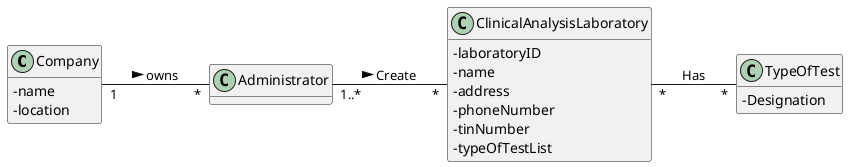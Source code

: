 @startuml
hide methods
left to right direction
skinparam classAttributeIconSize 0


class Company {
  -name
  -location
}

class Administrator {

}

class ClinicalAnalysisLaboratory {
  -laboratoryID
  -name
  -address
  -phoneNumber
  -tinNumber
  -typeOfTestList
}

class TypeOfTest {
  -Designation
}


Company "1" -- "*" Administrator : owns >
Administrator"1..*" -- "*" ClinicalAnalysisLaboratory : Create >
ClinicalAnalysisLaboratory"*" -- "*" TypeOfTest : Has


@enduml